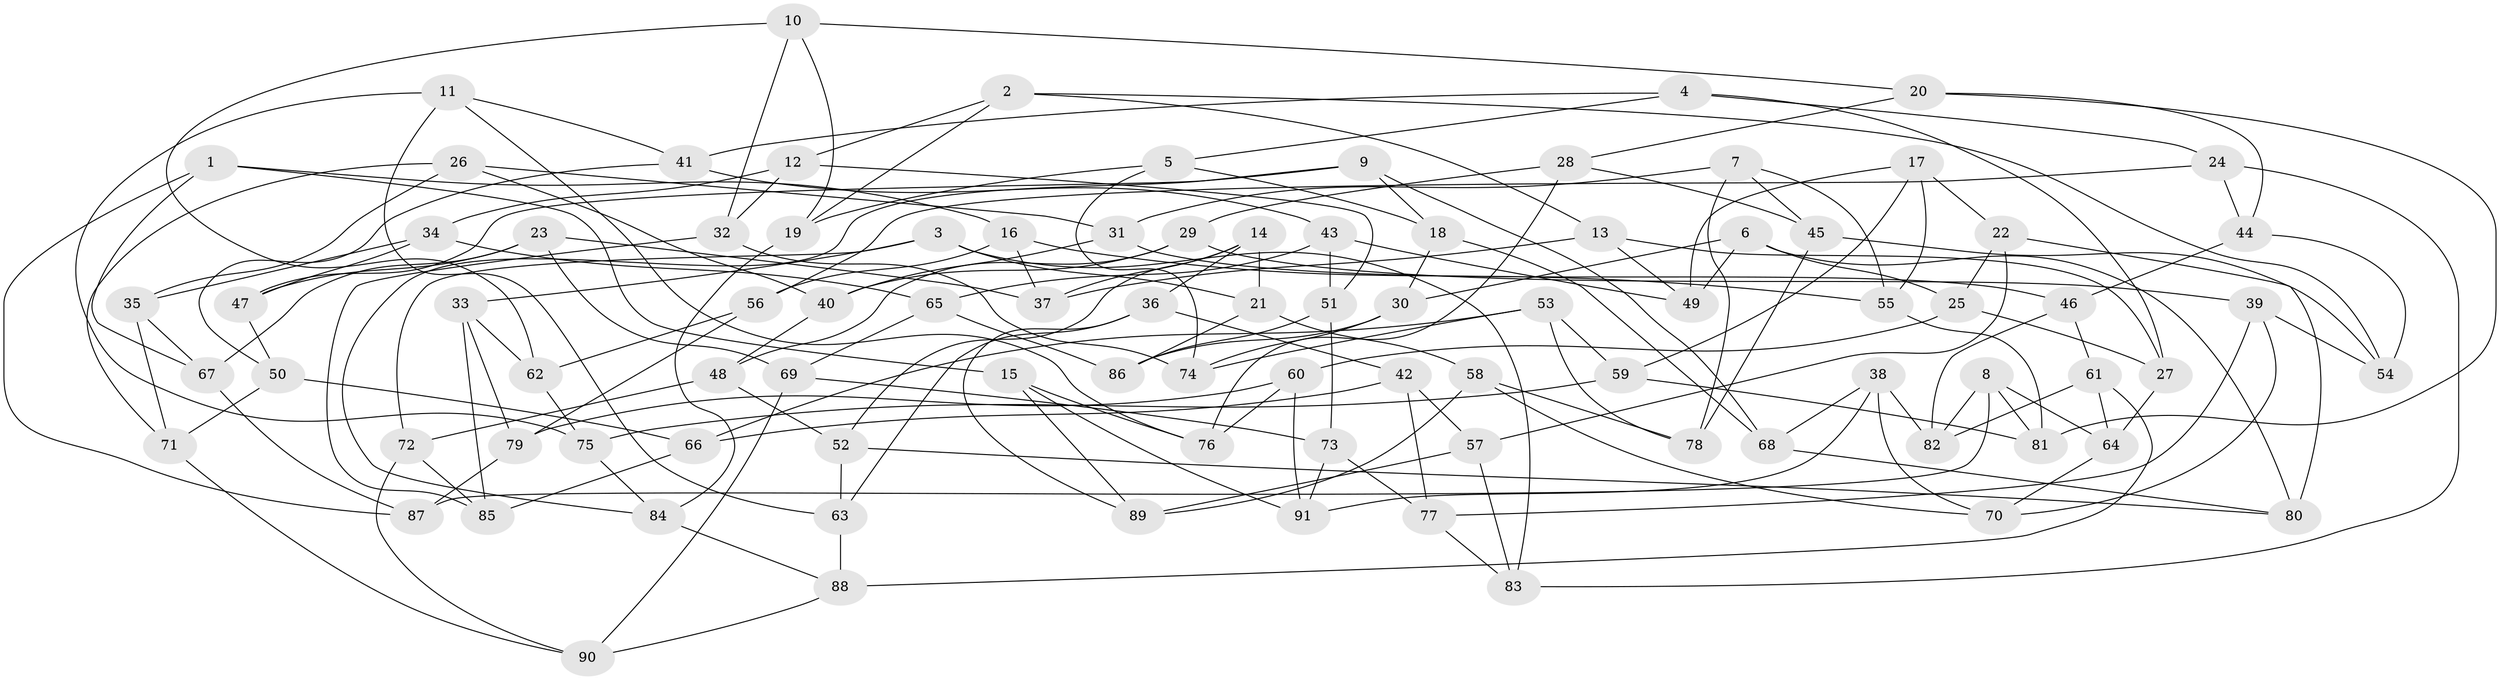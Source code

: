 // coarse degree distribution, {6: 0.234375, 5: 0.171875, 4: 0.515625, 3: 0.078125}
// Generated by graph-tools (version 1.1) at 2025/38/03/04/25 23:38:04]
// undirected, 91 vertices, 182 edges
graph export_dot {
  node [color=gray90,style=filled];
  1;
  2;
  3;
  4;
  5;
  6;
  7;
  8;
  9;
  10;
  11;
  12;
  13;
  14;
  15;
  16;
  17;
  18;
  19;
  20;
  21;
  22;
  23;
  24;
  25;
  26;
  27;
  28;
  29;
  30;
  31;
  32;
  33;
  34;
  35;
  36;
  37;
  38;
  39;
  40;
  41;
  42;
  43;
  44;
  45;
  46;
  47;
  48;
  49;
  50;
  51;
  52;
  53;
  54;
  55;
  56;
  57;
  58;
  59;
  60;
  61;
  62;
  63;
  64;
  65;
  66;
  67;
  68;
  69;
  70;
  71;
  72;
  73;
  74;
  75;
  76;
  77;
  78;
  79;
  80;
  81;
  82;
  83;
  84;
  85;
  86;
  87;
  88;
  89;
  90;
  91;
  1 -- 87;
  1 -- 15;
  1 -- 67;
  1 -- 16;
  2 -- 12;
  2 -- 19;
  2 -- 13;
  2 -- 54;
  3 -- 21;
  3 -- 83;
  3 -- 33;
  3 -- 72;
  4 -- 41;
  4 -- 24;
  4 -- 27;
  4 -- 5;
  5 -- 74;
  5 -- 18;
  5 -- 19;
  6 -- 80;
  6 -- 30;
  6 -- 49;
  6 -- 25;
  7 -- 78;
  7 -- 31;
  7 -- 55;
  7 -- 45;
  8 -- 81;
  8 -- 87;
  8 -- 82;
  8 -- 64;
  9 -- 18;
  9 -- 68;
  9 -- 84;
  9 -- 47;
  10 -- 32;
  10 -- 62;
  10 -- 19;
  10 -- 20;
  11 -- 63;
  11 -- 76;
  11 -- 75;
  11 -- 41;
  12 -- 34;
  12 -- 32;
  12 -- 51;
  13 -- 37;
  13 -- 27;
  13 -- 49;
  14 -- 36;
  14 -- 37;
  14 -- 52;
  14 -- 21;
  15 -- 91;
  15 -- 76;
  15 -- 89;
  16 -- 56;
  16 -- 37;
  16 -- 55;
  17 -- 59;
  17 -- 49;
  17 -- 22;
  17 -- 55;
  18 -- 68;
  18 -- 30;
  19 -- 84;
  20 -- 44;
  20 -- 81;
  20 -- 28;
  21 -- 58;
  21 -- 86;
  22 -- 57;
  22 -- 80;
  22 -- 25;
  23 -- 37;
  23 -- 69;
  23 -- 67;
  23 -- 47;
  24 -- 44;
  24 -- 56;
  24 -- 83;
  25 -- 60;
  25 -- 27;
  26 -- 40;
  26 -- 31;
  26 -- 35;
  26 -- 71;
  27 -- 64;
  28 -- 45;
  28 -- 76;
  28 -- 29;
  29 -- 48;
  29 -- 39;
  29 -- 40;
  30 -- 86;
  30 -- 74;
  31 -- 46;
  31 -- 40;
  32 -- 74;
  32 -- 85;
  33 -- 62;
  33 -- 85;
  33 -- 79;
  34 -- 65;
  34 -- 47;
  34 -- 35;
  35 -- 67;
  35 -- 71;
  36 -- 63;
  36 -- 42;
  36 -- 89;
  38 -- 68;
  38 -- 82;
  38 -- 70;
  38 -- 91;
  39 -- 54;
  39 -- 77;
  39 -- 70;
  40 -- 48;
  41 -- 50;
  41 -- 43;
  42 -- 77;
  42 -- 57;
  42 -- 66;
  43 -- 49;
  43 -- 65;
  43 -- 51;
  44 -- 54;
  44 -- 46;
  45 -- 54;
  45 -- 78;
  46 -- 61;
  46 -- 82;
  47 -- 50;
  48 -- 52;
  48 -- 72;
  50 -- 66;
  50 -- 71;
  51 -- 73;
  51 -- 86;
  52 -- 80;
  52 -- 63;
  53 -- 74;
  53 -- 78;
  53 -- 66;
  53 -- 59;
  55 -- 81;
  56 -- 79;
  56 -- 62;
  57 -- 83;
  57 -- 89;
  58 -- 70;
  58 -- 78;
  58 -- 89;
  59 -- 81;
  59 -- 75;
  60 -- 79;
  60 -- 91;
  60 -- 76;
  61 -- 64;
  61 -- 82;
  61 -- 88;
  62 -- 75;
  63 -- 88;
  64 -- 70;
  65 -- 69;
  65 -- 86;
  66 -- 85;
  67 -- 87;
  68 -- 80;
  69 -- 73;
  69 -- 90;
  71 -- 90;
  72 -- 90;
  72 -- 85;
  73 -- 77;
  73 -- 91;
  75 -- 84;
  77 -- 83;
  79 -- 87;
  84 -- 88;
  88 -- 90;
}
